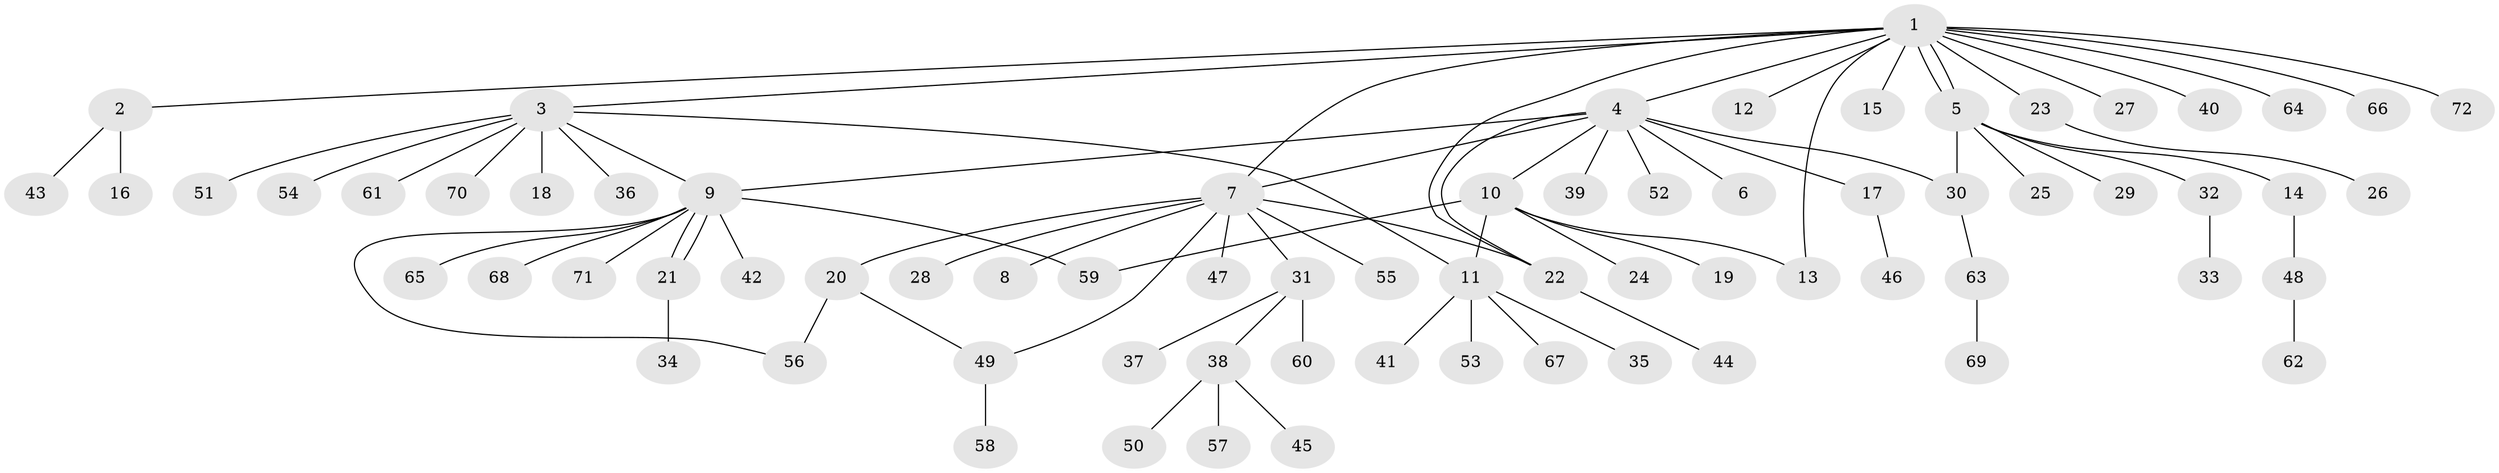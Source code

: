 // Generated by graph-tools (version 1.1) at 2025/49/03/09/25 03:49:54]
// undirected, 72 vertices, 83 edges
graph export_dot {
graph [start="1"]
  node [color=gray90,style=filled];
  1;
  2;
  3;
  4;
  5;
  6;
  7;
  8;
  9;
  10;
  11;
  12;
  13;
  14;
  15;
  16;
  17;
  18;
  19;
  20;
  21;
  22;
  23;
  24;
  25;
  26;
  27;
  28;
  29;
  30;
  31;
  32;
  33;
  34;
  35;
  36;
  37;
  38;
  39;
  40;
  41;
  42;
  43;
  44;
  45;
  46;
  47;
  48;
  49;
  50;
  51;
  52;
  53;
  54;
  55;
  56;
  57;
  58;
  59;
  60;
  61;
  62;
  63;
  64;
  65;
  66;
  67;
  68;
  69;
  70;
  71;
  72;
  1 -- 2;
  1 -- 3;
  1 -- 4;
  1 -- 5;
  1 -- 5;
  1 -- 7;
  1 -- 12;
  1 -- 13;
  1 -- 15;
  1 -- 22;
  1 -- 23;
  1 -- 27;
  1 -- 40;
  1 -- 64;
  1 -- 66;
  1 -- 72;
  2 -- 16;
  2 -- 43;
  3 -- 9;
  3 -- 11;
  3 -- 18;
  3 -- 36;
  3 -- 51;
  3 -- 54;
  3 -- 61;
  3 -- 70;
  4 -- 6;
  4 -- 7;
  4 -- 9;
  4 -- 10;
  4 -- 17;
  4 -- 22;
  4 -- 30;
  4 -- 39;
  4 -- 52;
  5 -- 14;
  5 -- 25;
  5 -- 29;
  5 -- 30;
  5 -- 32;
  7 -- 8;
  7 -- 20;
  7 -- 22;
  7 -- 28;
  7 -- 31;
  7 -- 47;
  7 -- 49;
  7 -- 55;
  9 -- 21;
  9 -- 21;
  9 -- 42;
  9 -- 56;
  9 -- 59;
  9 -- 65;
  9 -- 68;
  9 -- 71;
  10 -- 11;
  10 -- 13;
  10 -- 19;
  10 -- 24;
  10 -- 59;
  11 -- 35;
  11 -- 41;
  11 -- 53;
  11 -- 67;
  14 -- 48;
  17 -- 46;
  20 -- 49;
  20 -- 56;
  21 -- 34;
  22 -- 44;
  23 -- 26;
  30 -- 63;
  31 -- 37;
  31 -- 38;
  31 -- 60;
  32 -- 33;
  38 -- 45;
  38 -- 50;
  38 -- 57;
  48 -- 62;
  49 -- 58;
  63 -- 69;
}

